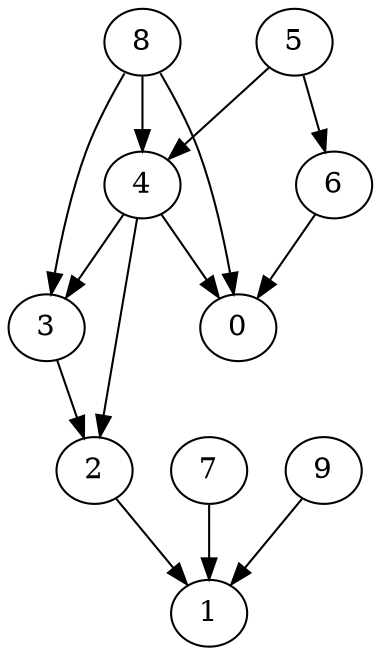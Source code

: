 digraph G {
  graph [splines=true overlap=false]
  node  [shape=ellipse, width=0.3, height=0.3]
  0 [label="0"];
  1 [label="1"];
  2 [label="2"];
  3 [label="3"];
  4 [label="4"];
  5 [label="5"];
  6 [label="6"];
  7 [label="7"];
  8 [label="8"];
  9 [label="9"];
  2 -> 1;
  3 -> 2;
  4 -> 0;
  4 -> 2;
  4 -> 3;
  5 -> 4;
  5 -> 6;
  6 -> 0;
  7 -> 1;
  8 -> 0;
  8 -> 3;
  8 -> 4;
  9 -> 1;
}
